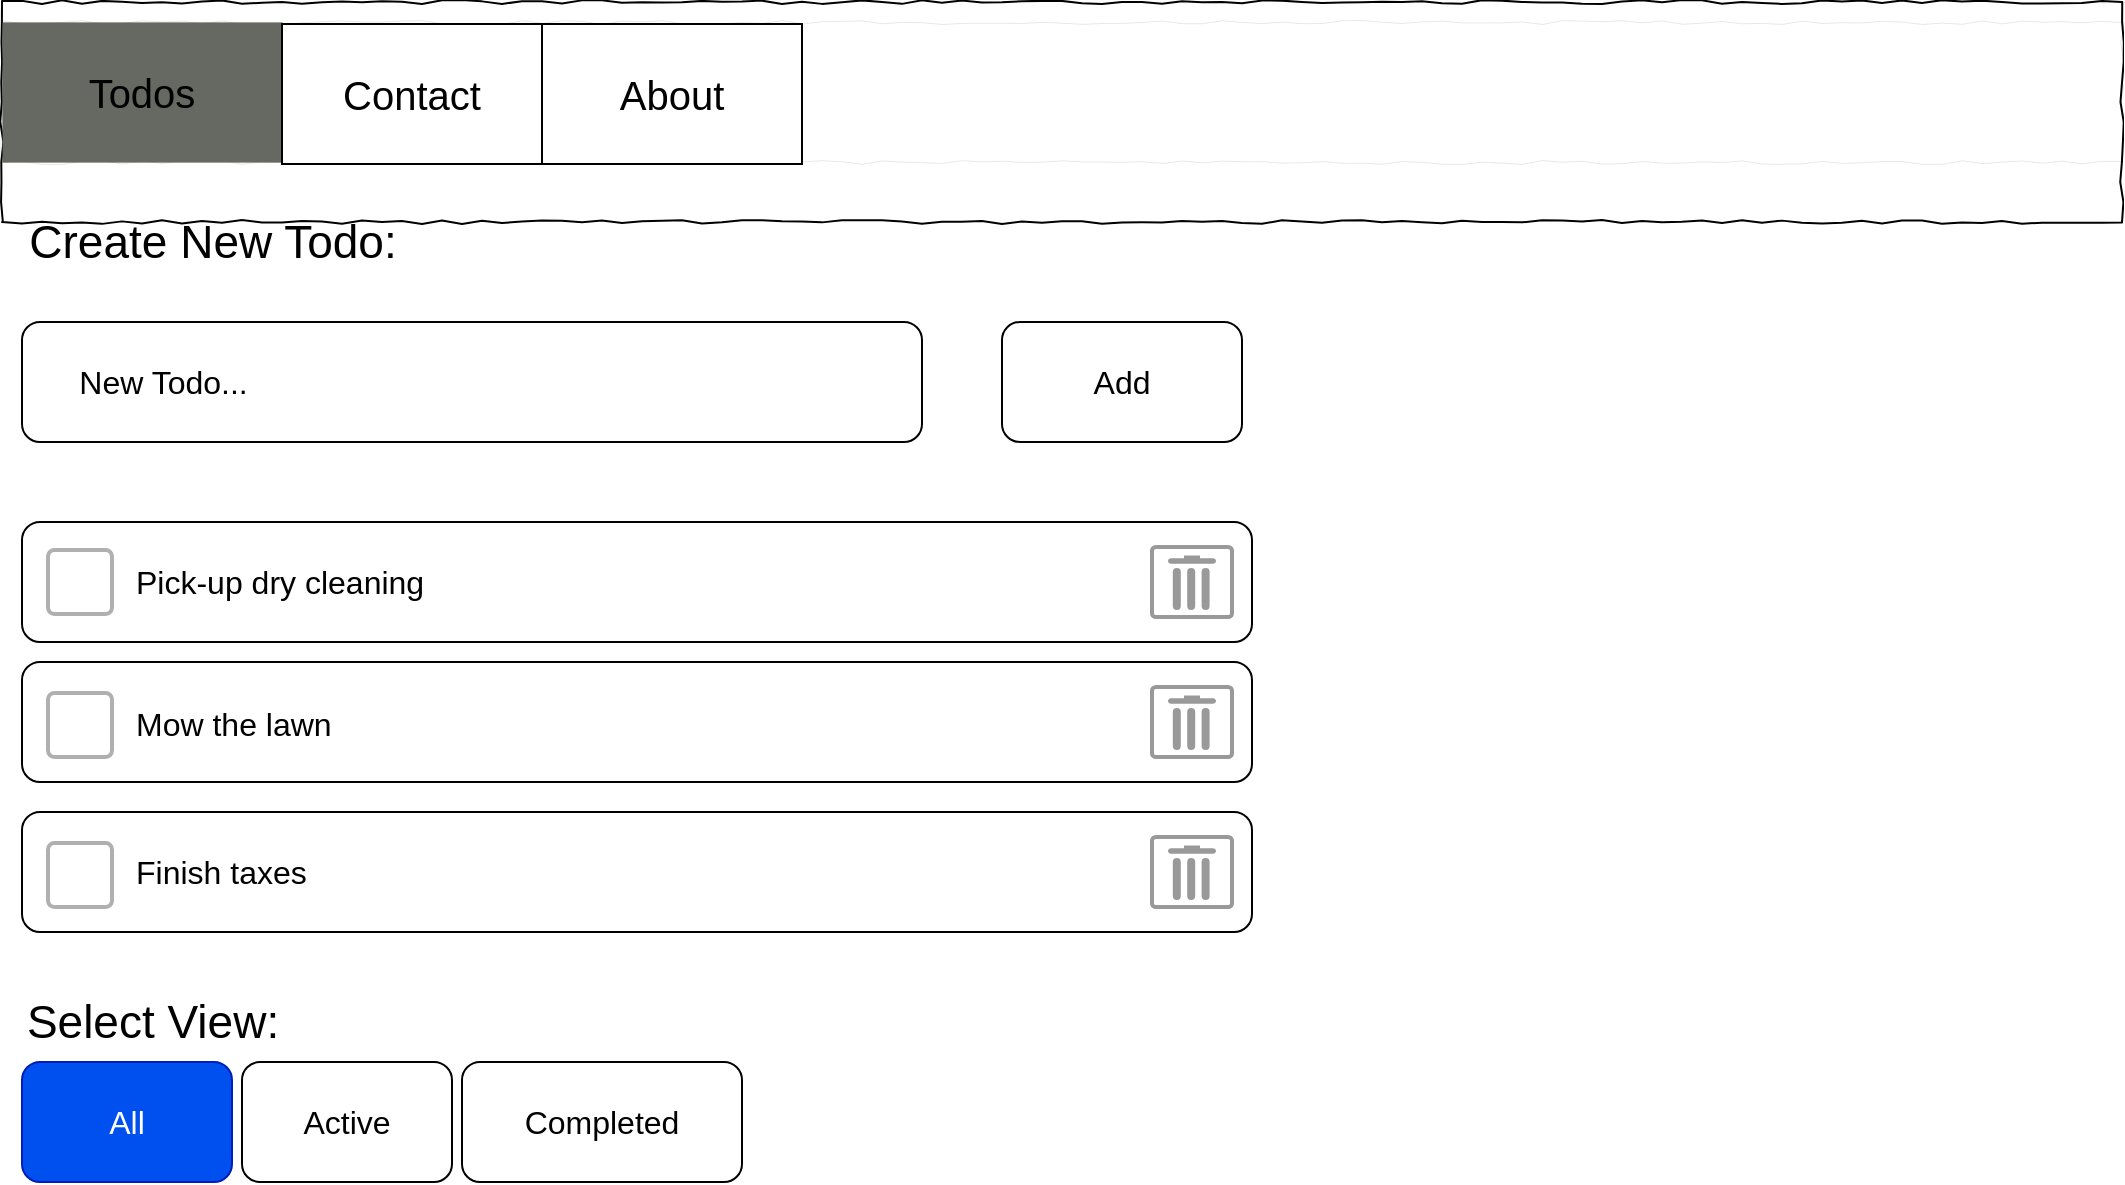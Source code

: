 <mxfile version="24.7.17">
  <diagram name="Page-1" id="03018318-947c-dd8e-b7a3-06fadd420f32">
    <mxGraphModel dx="1114" dy="808" grid="1" gridSize="10" guides="0" tooltips="1" connect="0" arrows="0" fold="1" page="1" pageScale="1" pageWidth="1100" pageHeight="850" background="none" math="0" shadow="0">
      <root>
        <mxCell id="0" />
        <mxCell id="1" parent="0" />
        <mxCell id="677b7b8949515195-1" value="" style="whiteSpace=wrap;html=1;rounded=0;shadow=0;labelBackgroundColor=none;strokeColor=#000000;strokeWidth=1;fillColor=none;fontFamily=Verdana;fontSize=12;fontColor=#000000;align=center;comic=1;" parent="1" vertex="1">
          <mxGeometry x="20" y="20" width="1060" height="110" as="geometry" />
        </mxCell>
        <mxCell id="677b7b8949515195-15" value="" style="whiteSpace=wrap;html=1;rounded=0;shadow=0;labelBackgroundColor=none;strokeWidth=0;fillColor=none;fontFamily=Verdana;fontSize=12;align=center;verticalAlign=top;spacing=10;comic=1;" parent="1" vertex="1">
          <mxGeometry x="20" y="30" width="1060" height="70" as="geometry" />
        </mxCell>
        <mxCell id="UcfG1bk-lB95s_kAaNYg-2" value="&lt;font style=&quot;font-size: 20px;&quot;&gt;Todos&lt;/font&gt;" style="rounded=0;whiteSpace=wrap;html=1;strokeWidth=0;fillColor=#656961;" parent="1" vertex="1">
          <mxGeometry x="20" y="30" width="140" height="70" as="geometry" />
        </mxCell>
        <mxCell id="UcfG1bk-lB95s_kAaNYg-3" value="&lt;font style=&quot;font-size: 20px;&quot;&gt;Contact&lt;/font&gt;" style="rounded=0;whiteSpace=wrap;html=1;" parent="1" vertex="1">
          <mxGeometry x="160" y="31" width="130" height="70" as="geometry" />
        </mxCell>
        <mxCell id="UcfG1bk-lB95s_kAaNYg-4" value="&lt;font style=&quot;font-size: 20px;&quot;&gt;About&lt;/font&gt;" style="rounded=0;whiteSpace=wrap;html=1;" parent="1" vertex="1">
          <mxGeometry x="290" y="31" width="130" height="70" as="geometry" />
        </mxCell>
        <mxCell id="ge7ueDUGkYrDEDTeEo0r-3" value="&lt;font style=&quot;font-size: 16px;&quot;&gt;&amp;nbsp; &amp;nbsp; &amp;nbsp; New Todo...&lt;/font&gt;" style="rounded=1;whiteSpace=wrap;html=1;align=left;" parent="1" vertex="1">
          <mxGeometry x="30" y="180" width="450" height="60" as="geometry" />
        </mxCell>
        <mxCell id="ge7ueDUGkYrDEDTeEo0r-5" value="&lt;font style=&quot;font-size: 16px;&quot;&gt;Add&lt;/font&gt;" style="rounded=1;whiteSpace=wrap;html=1;" parent="1" vertex="1">
          <mxGeometry x="520" y="180" width="120" height="60" as="geometry" />
        </mxCell>
        <mxCell id="ge7ueDUGkYrDEDTeEo0r-7" value="" style="rounded=1;whiteSpace=wrap;html=1;align=left;" parent="1" vertex="1">
          <mxGeometry x="30" y="280" width="615" height="60" as="geometry" />
        </mxCell>
        <mxCell id="ge7ueDUGkYrDEDTeEo0r-8" value="" style="dashed=0;labelPosition=right;align=left;shape=mxgraph.gmdl.checkbox;strokeColor=#B0B0B0;fillColor=none;strokeWidth=2;aspect=fixed;sketch=0;html=1;" parent="1" vertex="1">
          <mxGeometry x="43" y="294" width="32" height="32" as="geometry" />
        </mxCell>
        <mxCell id="ge7ueDUGkYrDEDTeEo0r-9" value="" style="strokeColor=#999999;verticalLabelPosition=bottom;shadow=0;dashed=0;verticalAlign=top;strokeWidth=2;html=1;shape=mxgraph.mockup.misc.trashcanIcon;" parent="1" vertex="1">
          <mxGeometry x="595" y="292.5" width="40" height="35" as="geometry" />
        </mxCell>
        <mxCell id="ge7ueDUGkYrDEDTeEo0r-10" value="" style="dashed=0;labelPosition=right;align=left;shape=mxgraph.gmdl.checkbox;strokeColor=#B0B0B0;fillColor=none;strokeWidth=2;aspect=fixed;sketch=0;html=1;" parent="1" vertex="1">
          <mxGeometry x="43" y="364" width="32" height="32" as="geometry" />
        </mxCell>
        <mxCell id="ge7ueDUGkYrDEDTeEo0r-11" value="" style="rounded=1;whiteSpace=wrap;html=1;" parent="1" vertex="1">
          <mxGeometry x="30" y="350" width="615" height="60" as="geometry" />
        </mxCell>
        <mxCell id="ge7ueDUGkYrDEDTeEo0r-12" value="" style="strokeColor=#999999;verticalLabelPosition=bottom;shadow=0;dashed=0;verticalAlign=top;strokeWidth=2;html=1;shape=mxgraph.mockup.misc.trashcanIcon;" parent="1" vertex="1">
          <mxGeometry x="595" y="362.5" width="40" height="35" as="geometry" />
        </mxCell>
        <mxCell id="ge7ueDUGkYrDEDTeEo0r-13" value="" style="dashed=0;labelPosition=right;align=left;shape=mxgraph.gmdl.checkbox;strokeColor=#B0B0B0;fillColor=none;strokeWidth=2;aspect=fixed;sketch=0;html=1;" parent="1" vertex="1">
          <mxGeometry x="43" y="365.5" width="32" height="32" as="geometry" />
        </mxCell>
        <mxCell id="ge7ueDUGkYrDEDTeEo0r-14" value="" style="dashed=0;labelPosition=right;align=left;shape=mxgraph.gmdl.checkbox;strokeColor=#B0B0B0;fillColor=none;strokeWidth=2;aspect=fixed;sketch=0;html=1;" parent="1" vertex="1">
          <mxGeometry x="43" y="439" width="32" height="32" as="geometry" />
        </mxCell>
        <mxCell id="ge7ueDUGkYrDEDTeEo0r-15" value="" style="rounded=1;whiteSpace=wrap;html=1;" parent="1" vertex="1">
          <mxGeometry x="30" y="425" width="615" height="60" as="geometry" />
        </mxCell>
        <mxCell id="ge7ueDUGkYrDEDTeEo0r-16" value="" style="strokeColor=#999999;verticalLabelPosition=bottom;shadow=0;dashed=0;verticalAlign=top;strokeWidth=2;html=1;shape=mxgraph.mockup.misc.trashcanIcon;" parent="1" vertex="1">
          <mxGeometry x="595" y="437.5" width="40" height="35" as="geometry" />
        </mxCell>
        <mxCell id="ge7ueDUGkYrDEDTeEo0r-17" value="" style="dashed=0;labelPosition=right;align=left;shape=mxgraph.gmdl.checkbox;strokeColor=#B0B0B0;fillColor=none;strokeWidth=2;aspect=fixed;sketch=0;html=1;" parent="1" vertex="1">
          <mxGeometry x="43" y="440.5" width="32" height="32" as="geometry" />
        </mxCell>
        <mxCell id="ge7ueDUGkYrDEDTeEo0r-18" value="&lt;font style=&quot;font-size: 16px;&quot;&gt;All&lt;/font&gt;" style="rounded=1;whiteSpace=wrap;html=1;fillColor=#0050ef;fontColor=#ffffff;strokeColor=#001DBC;" parent="1" vertex="1">
          <mxGeometry x="30" y="550" width="105" height="60" as="geometry" />
        </mxCell>
        <mxCell id="ge7ueDUGkYrDEDTeEo0r-19" value="&lt;font style=&quot;font-size: 16px;&quot;&gt;Active&lt;/font&gt;" style="rounded=1;whiteSpace=wrap;html=1;" parent="1" vertex="1">
          <mxGeometry x="140" y="550" width="105" height="60" as="geometry" />
        </mxCell>
        <mxCell id="ge7ueDUGkYrDEDTeEo0r-20" value="&lt;font style=&quot;font-size: 16px;&quot;&gt;Completed&lt;/font&gt;" style="rounded=1;whiteSpace=wrap;html=1;" parent="1" vertex="1">
          <mxGeometry x="250" y="550" width="140" height="60" as="geometry" />
        </mxCell>
        <mxCell id="ge7ueDUGkYrDEDTeEo0r-21" value="&lt;font style=&quot;font-size: 16px;&quot;&gt;Pick-up dry cleaning&lt;/font&gt;" style="text;html=1;align=left;verticalAlign=middle;whiteSpace=wrap;rounded=0;strokeWidth=16;" parent="1" vertex="1">
          <mxGeometry x="85" y="295" width="380" height="30" as="geometry" />
        </mxCell>
        <mxCell id="ge7ueDUGkYrDEDTeEo0r-22" value="&lt;span style=&quot;font-size: 16px;&quot;&gt;Mow the lawn&lt;/span&gt;" style="text;html=1;align=left;verticalAlign=middle;whiteSpace=wrap;rounded=0;strokeWidth=16;" parent="1" vertex="1">
          <mxGeometry x="85" y="366" width="380" height="30" as="geometry" />
        </mxCell>
        <mxCell id="ge7ueDUGkYrDEDTeEo0r-23" value="&lt;span style=&quot;font-size: 16px;&quot;&gt;Finish taxes&lt;/span&gt;" style="text;html=1;align=left;verticalAlign=middle;whiteSpace=wrap;rounded=0;strokeWidth=16;" parent="1" vertex="1">
          <mxGeometry x="85" y="440" width="380" height="30" as="geometry" />
        </mxCell>
        <mxCell id="b1LmSA5mV2x7A5sFaoDY-1" value="Select View:" style="text;html=1;align=center;verticalAlign=middle;resizable=0;points=[];autosize=1;strokeColor=none;fillColor=none;fontSize=23;" parent="1" vertex="1">
          <mxGeometry x="20" y="510" width="150" height="40" as="geometry" />
        </mxCell>
        <mxCell id="b1LmSA5mV2x7A5sFaoDY-3" value="Create New Todo:" style="text;html=1;align=center;verticalAlign=middle;resizable=0;points=[];autosize=1;strokeColor=none;fillColor=none;fontSize=23;" parent="1" vertex="1">
          <mxGeometry x="20" y="120" width="210" height="40" as="geometry" />
        </mxCell>
      </root>
    </mxGraphModel>
  </diagram>
</mxfile>
